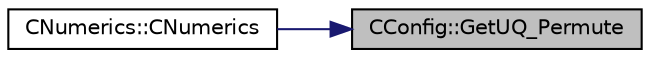 digraph "CConfig::GetUQ_Permute"
{
 // LATEX_PDF_SIZE
  edge [fontname="Helvetica",fontsize="10",labelfontname="Helvetica",labelfontsize="10"];
  node [fontname="Helvetica",fontsize="10",shape=record];
  rankdir="RL";
  Node1 [label="CConfig::GetUQ_Permute",height=0.2,width=0.4,color="black", fillcolor="grey75", style="filled", fontcolor="black",tooltip="Get information about eigenspace perturbation."];
  Node1 -> Node2 [dir="back",color="midnightblue",fontsize="10",style="solid",fontname="Helvetica"];
  Node2 [label="CNumerics::CNumerics",height=0.2,width=0.4,color="black", fillcolor="white", style="filled",URL="$classCNumerics.html#a79f665435f17104034568a1552fdea6d",tooltip=" "];
}
